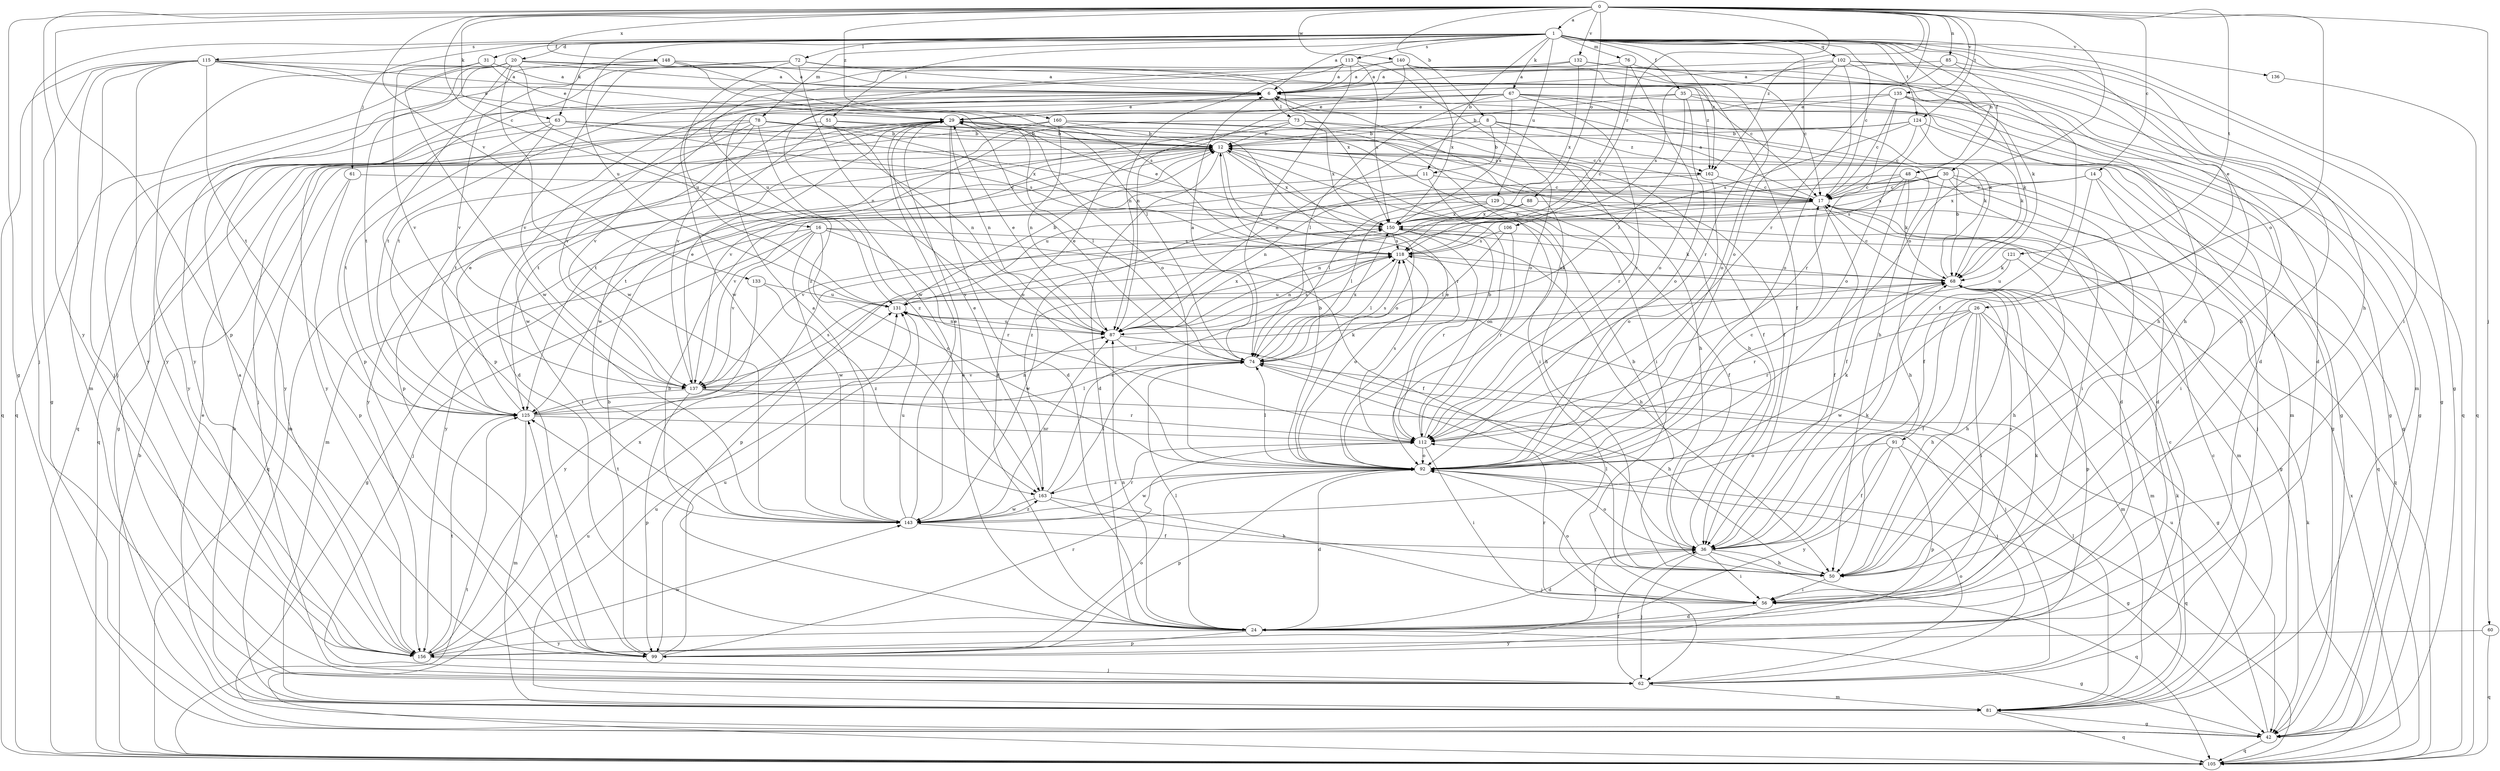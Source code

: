 strict digraph  {
0;
1;
6;
8;
11;
12;
14;
16;
17;
20;
24;
26;
29;
30;
31;
35;
36;
42;
48;
50;
51;
56;
60;
61;
62;
63;
67;
68;
72;
73;
74;
76;
78;
81;
85;
87;
88;
91;
92;
99;
102;
105;
106;
112;
113;
115;
118;
121;
124;
125;
129;
131;
132;
133;
135;
136;
137;
140;
143;
148;
150;
156;
160;
162;
163;
0 -> 1  [label=a];
0 -> 8  [label=b];
0 -> 14  [label=c];
0 -> 16  [label=c];
0 -> 42  [label=g];
0 -> 60  [label=j];
0 -> 63  [label=k];
0 -> 85  [label=n];
0 -> 88  [label=o];
0 -> 91  [label=o];
0 -> 92  [label=o];
0 -> 99  [label=p];
0 -> 106  [label=r];
0 -> 112  [label=r];
0 -> 121  [label=t];
0 -> 124  [label=t];
0 -> 132  [label=v];
0 -> 133  [label=v];
0 -> 135  [label=v];
0 -> 140  [label=w];
0 -> 148  [label=x];
0 -> 156  [label=y];
0 -> 160  [label=z];
0 -> 162  [label=z];
1 -> 6  [label=a];
1 -> 11  [label=b];
1 -> 17  [label=c];
1 -> 20  [label=d];
1 -> 26  [label=e];
1 -> 30  [label=f];
1 -> 31  [label=f];
1 -> 35  [label=f];
1 -> 42  [label=g];
1 -> 48  [label=h];
1 -> 50  [label=h];
1 -> 51  [label=i];
1 -> 56  [label=i];
1 -> 61  [label=j];
1 -> 62  [label=j];
1 -> 63  [label=k];
1 -> 67  [label=k];
1 -> 72  [label=l];
1 -> 76  [label=m];
1 -> 78  [label=m];
1 -> 92  [label=o];
1 -> 102  [label=q];
1 -> 113  [label=s];
1 -> 115  [label=s];
1 -> 124  [label=t];
1 -> 129  [label=u];
1 -> 131  [label=u];
1 -> 136  [label=v];
1 -> 162  [label=z];
6 -> 29  [label=e];
6 -> 42  [label=g];
6 -> 73  [label=l];
6 -> 137  [label=v];
8 -> 11  [label=b];
8 -> 12  [label=b];
8 -> 81  [label=m];
8 -> 87  [label=n];
8 -> 112  [label=r];
8 -> 162  [label=z];
11 -> 17  [label=c];
11 -> 81  [label=m];
11 -> 92  [label=o];
11 -> 137  [label=v];
12 -> 17  [label=c];
12 -> 24  [label=d];
12 -> 50  [label=h];
12 -> 81  [label=m];
12 -> 92  [label=o];
12 -> 125  [label=t];
12 -> 150  [label=x];
12 -> 156  [label=y];
12 -> 162  [label=z];
14 -> 17  [label=c];
14 -> 36  [label=f];
14 -> 56  [label=i];
14 -> 62  [label=j];
14 -> 150  [label=x];
16 -> 36  [label=f];
16 -> 42  [label=g];
16 -> 62  [label=j];
16 -> 92  [label=o];
16 -> 112  [label=r];
16 -> 118  [label=s];
16 -> 137  [label=v];
16 -> 143  [label=w];
17 -> 6  [label=a];
17 -> 36  [label=f];
17 -> 87  [label=n];
17 -> 105  [label=q];
17 -> 137  [label=v];
17 -> 150  [label=x];
20 -> 6  [label=a];
20 -> 36  [label=f];
20 -> 99  [label=p];
20 -> 105  [label=q];
20 -> 125  [label=t];
20 -> 143  [label=w];
20 -> 156  [label=y];
20 -> 162  [label=z];
20 -> 163  [label=z];
24 -> 12  [label=b];
24 -> 29  [label=e];
24 -> 36  [label=f];
24 -> 42  [label=g];
24 -> 68  [label=k];
24 -> 74  [label=l];
24 -> 87  [label=n];
24 -> 99  [label=p];
24 -> 156  [label=y];
26 -> 36  [label=f];
26 -> 42  [label=g];
26 -> 50  [label=h];
26 -> 56  [label=i];
26 -> 81  [label=m];
26 -> 87  [label=n];
26 -> 112  [label=r];
26 -> 143  [label=w];
29 -> 12  [label=b];
29 -> 24  [label=d];
29 -> 36  [label=f];
29 -> 56  [label=i];
29 -> 74  [label=l];
29 -> 87  [label=n];
29 -> 105  [label=q];
29 -> 125  [label=t];
30 -> 17  [label=c];
30 -> 24  [label=d];
30 -> 50  [label=h];
30 -> 56  [label=i];
30 -> 74  [label=l];
30 -> 105  [label=q];
30 -> 131  [label=u];
30 -> 150  [label=x];
31 -> 6  [label=a];
31 -> 29  [label=e];
31 -> 137  [label=v];
31 -> 143  [label=w];
31 -> 156  [label=y];
35 -> 12  [label=b];
35 -> 24  [label=d];
35 -> 29  [label=e];
35 -> 42  [label=g];
35 -> 74  [label=l];
35 -> 92  [label=o];
36 -> 12  [label=b];
36 -> 24  [label=d];
36 -> 50  [label=h];
36 -> 56  [label=i];
36 -> 62  [label=j];
36 -> 68  [label=k];
36 -> 92  [label=o];
36 -> 105  [label=q];
42 -> 105  [label=q];
42 -> 131  [label=u];
48 -> 17  [label=c];
48 -> 24  [label=d];
48 -> 36  [label=f];
48 -> 68  [label=k];
48 -> 118  [label=s];
48 -> 163  [label=z];
50 -> 12  [label=b];
50 -> 56  [label=i];
50 -> 74  [label=l];
51 -> 12  [label=b];
51 -> 50  [label=h];
51 -> 87  [label=n];
51 -> 143  [label=w];
51 -> 156  [label=y];
56 -> 24  [label=d];
56 -> 92  [label=o];
56 -> 112  [label=r];
56 -> 118  [label=s];
60 -> 105  [label=q];
60 -> 156  [label=y];
61 -> 17  [label=c];
61 -> 99  [label=p];
61 -> 105  [label=q];
62 -> 17  [label=c];
62 -> 36  [label=f];
62 -> 81  [label=m];
62 -> 92  [label=o];
63 -> 12  [label=b];
63 -> 99  [label=p];
63 -> 112  [label=r];
63 -> 118  [label=s];
63 -> 125  [label=t];
63 -> 156  [label=y];
67 -> 29  [label=e];
67 -> 42  [label=g];
67 -> 50  [label=h];
67 -> 68  [label=k];
67 -> 74  [label=l];
67 -> 105  [label=q];
67 -> 112  [label=r];
67 -> 137  [label=v];
67 -> 150  [label=x];
68 -> 12  [label=b];
68 -> 17  [label=c];
68 -> 50  [label=h];
68 -> 81  [label=m];
68 -> 99  [label=p];
68 -> 112  [label=r];
68 -> 131  [label=u];
72 -> 6  [label=a];
72 -> 87  [label=n];
72 -> 99  [label=p];
72 -> 131  [label=u];
72 -> 137  [label=v];
72 -> 150  [label=x];
73 -> 12  [label=b];
73 -> 24  [label=d];
73 -> 36  [label=f];
73 -> 42  [label=g];
73 -> 137  [label=v];
73 -> 150  [label=x];
74 -> 6  [label=a];
74 -> 29  [label=e];
74 -> 50  [label=h];
74 -> 118  [label=s];
74 -> 137  [label=v];
74 -> 150  [label=x];
76 -> 6  [label=a];
76 -> 42  [label=g];
76 -> 92  [label=o];
76 -> 118  [label=s];
78 -> 12  [label=b];
78 -> 24  [label=d];
78 -> 42  [label=g];
78 -> 68  [label=k];
78 -> 92  [label=o];
78 -> 143  [label=w];
78 -> 150  [label=x];
78 -> 156  [label=y];
78 -> 163  [label=z];
81 -> 12  [label=b];
81 -> 17  [label=c];
81 -> 29  [label=e];
81 -> 42  [label=g];
81 -> 68  [label=k];
81 -> 74  [label=l];
81 -> 105  [label=q];
81 -> 131  [label=u];
85 -> 6  [label=a];
85 -> 36  [label=f];
85 -> 105  [label=q];
85 -> 118  [label=s];
87 -> 29  [label=e];
87 -> 62  [label=j];
87 -> 74  [label=l];
87 -> 118  [label=s];
87 -> 131  [label=u];
87 -> 150  [label=x];
88 -> 81  [label=m];
88 -> 137  [label=v];
88 -> 150  [label=x];
91 -> 36  [label=f];
91 -> 92  [label=o];
91 -> 99  [label=p];
91 -> 105  [label=q];
91 -> 156  [label=y];
92 -> 12  [label=b];
92 -> 17  [label=c];
92 -> 24  [label=d];
92 -> 29  [label=e];
92 -> 42  [label=g];
92 -> 68  [label=k];
92 -> 74  [label=l];
92 -> 99  [label=p];
92 -> 143  [label=w];
92 -> 163  [label=z];
99 -> 12  [label=b];
99 -> 92  [label=o];
99 -> 112  [label=r];
99 -> 125  [label=t];
99 -> 131  [label=u];
102 -> 6  [label=a];
102 -> 50  [label=h];
102 -> 56  [label=i];
102 -> 68  [label=k];
102 -> 92  [label=o];
102 -> 112  [label=r];
102 -> 125  [label=t];
105 -> 12  [label=b];
105 -> 68  [label=k];
105 -> 125  [label=t];
105 -> 131  [label=u];
105 -> 150  [label=x];
106 -> 74  [label=l];
106 -> 112  [label=r];
106 -> 118  [label=s];
112 -> 6  [label=a];
112 -> 12  [label=b];
112 -> 56  [label=i];
112 -> 92  [label=o];
112 -> 118  [label=s];
113 -> 6  [label=a];
113 -> 74  [label=l];
113 -> 87  [label=n];
113 -> 92  [label=o];
113 -> 131  [label=u];
113 -> 143  [label=w];
113 -> 150  [label=x];
115 -> 6  [label=a];
115 -> 17  [label=c];
115 -> 29  [label=e];
115 -> 42  [label=g];
115 -> 62  [label=j];
115 -> 81  [label=m];
115 -> 92  [label=o];
115 -> 105  [label=q];
115 -> 125  [label=t];
115 -> 156  [label=y];
118 -> 68  [label=k];
118 -> 74  [label=l];
118 -> 87  [label=n];
118 -> 92  [label=o];
118 -> 143  [label=w];
121 -> 50  [label=h];
121 -> 68  [label=k];
121 -> 131  [label=u];
124 -> 12  [label=b];
124 -> 17  [label=c];
124 -> 42  [label=g];
124 -> 68  [label=k];
124 -> 118  [label=s];
124 -> 125  [label=t];
125 -> 29  [label=e];
125 -> 74  [label=l];
125 -> 81  [label=m];
125 -> 87  [label=n];
125 -> 112  [label=r];
125 -> 118  [label=s];
129 -> 36  [label=f];
129 -> 42  [label=g];
129 -> 74  [label=l];
129 -> 150  [label=x];
129 -> 156  [label=y];
131 -> 12  [label=b];
131 -> 87  [label=n];
132 -> 6  [label=a];
132 -> 50  [label=h];
132 -> 81  [label=m];
132 -> 125  [label=t];
132 -> 150  [label=x];
133 -> 131  [label=u];
133 -> 156  [label=y];
133 -> 163  [label=z];
135 -> 17  [label=c];
135 -> 24  [label=d];
135 -> 29  [label=e];
135 -> 68  [label=k];
135 -> 92  [label=o];
135 -> 112  [label=r];
135 -> 137  [label=v];
136 -> 105  [label=q];
137 -> 29  [label=e];
137 -> 62  [label=j];
137 -> 68  [label=k];
137 -> 99  [label=p];
137 -> 112  [label=r];
137 -> 125  [label=t];
140 -> 6  [label=a];
140 -> 17  [label=c];
140 -> 50  [label=h];
140 -> 87  [label=n];
140 -> 92  [label=o];
140 -> 143  [label=w];
140 -> 150  [label=x];
143 -> 6  [label=a];
143 -> 29  [label=e];
143 -> 36  [label=f];
143 -> 87  [label=n];
143 -> 112  [label=r];
143 -> 125  [label=t];
143 -> 131  [label=u];
143 -> 163  [label=z];
148 -> 6  [label=a];
148 -> 62  [label=j];
148 -> 74  [label=l];
148 -> 118  [label=s];
148 -> 137  [label=v];
150 -> 29  [label=e];
150 -> 50  [label=h];
150 -> 68  [label=k];
150 -> 99  [label=p];
150 -> 112  [label=r];
150 -> 118  [label=s];
156 -> 6  [label=a];
156 -> 62  [label=j];
156 -> 125  [label=t];
156 -> 143  [label=w];
156 -> 150  [label=x];
160 -> 12  [label=b];
160 -> 17  [label=c];
160 -> 56  [label=i];
160 -> 62  [label=j];
160 -> 87  [label=n];
160 -> 125  [label=t];
162 -> 17  [label=c];
162 -> 87  [label=n];
162 -> 92  [label=o];
163 -> 29  [label=e];
163 -> 50  [label=h];
163 -> 62  [label=j];
163 -> 74  [label=l];
163 -> 118  [label=s];
163 -> 143  [label=w];
}
